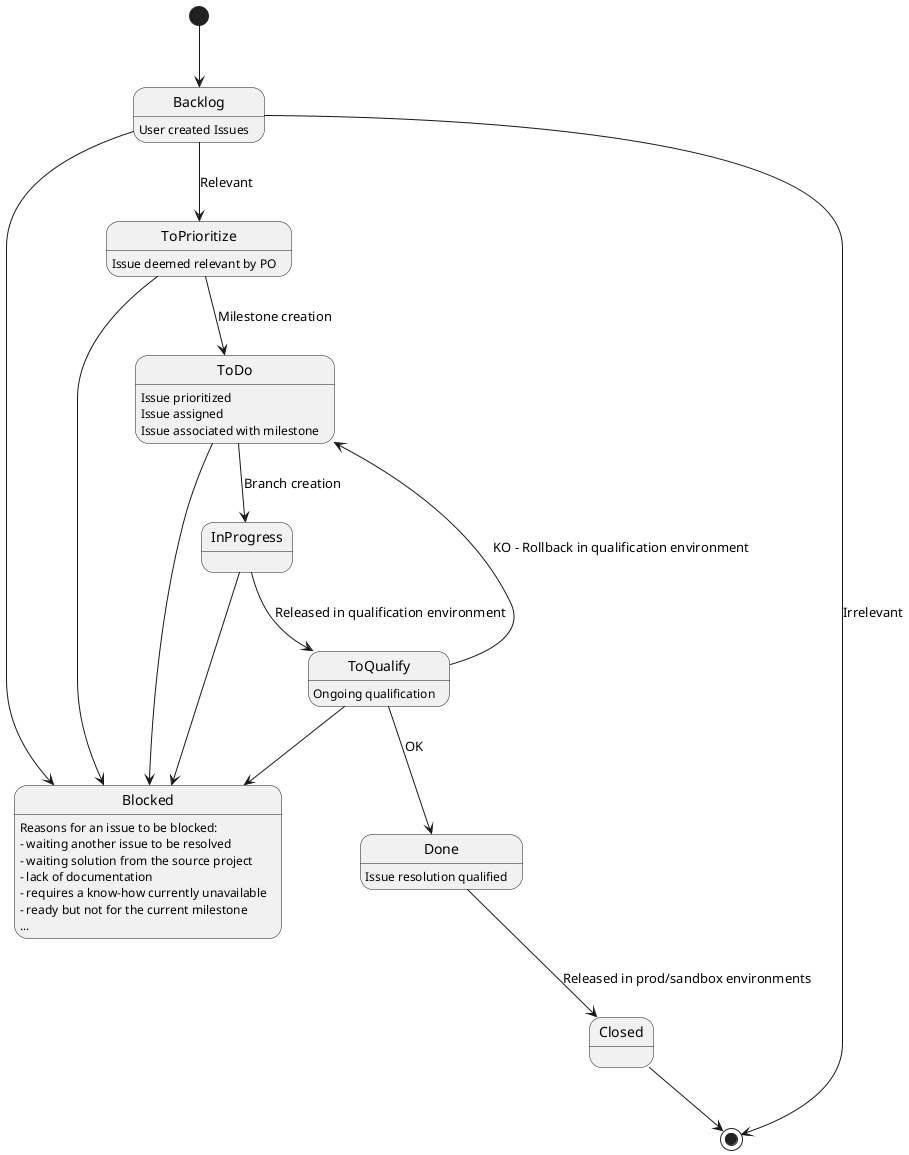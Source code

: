 @startuml

[*] --> Backlog

Backlog: User created Issues
Backlog --> ToPrioritize: Relevant
Backlog --> Blocked
Backlog --> [*]: Irrelevant

ToPrioritize: Issue deemed relevant by PO

ToPrioritize --> ToDo: Milestone creation
ToPrioritize --> Blocked

ToDo: Issue prioritized
ToDo: Issue assigned
ToDo: Issue associated with milestone
ToDo --> InProgress: Branch creation
ToDo --> Blocked

InProgress --> ToQualify: Released in qualification environment
InProgress --> Blocked

ToQualify: Ongoing qualification
ToQualify --> Done: OK
ToQualify --> ToDo: KO - Rollback in qualification environment
ToQualify --> Blocked

Done: Issue resolution qualified
Done --> Closed: Released in prod/sandbox environments

Closed --> [*]

Blocked: Reasons for an issue to be blocked:
Blocked: - waiting another issue to be resolved
Blocked: - waiting solution from the source project
Blocked: - lack of documentation
Blocked: - requires a know-how currently unavailable
Blocked: - ready but not for the current milestone
Blocked: ...




'note left of Backlog: test

@enduml